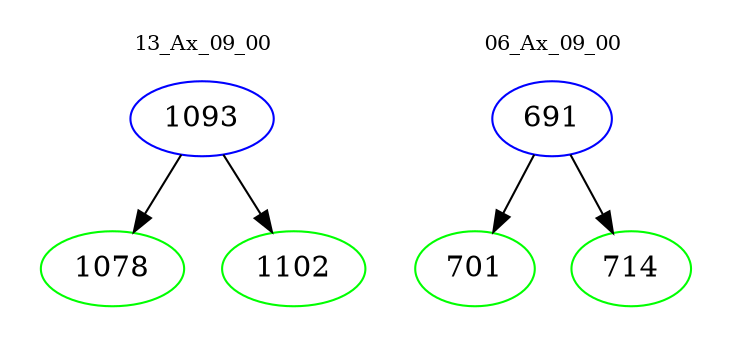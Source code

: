 digraph{
subgraph cluster_0 {
color = white
label = "13_Ax_09_00";
fontsize=10;
T0_1093 [label="1093", color="blue"]
T0_1093 -> T0_1078 [color="black"]
T0_1078 [label="1078", color="green"]
T0_1093 -> T0_1102 [color="black"]
T0_1102 [label="1102", color="green"]
}
subgraph cluster_1 {
color = white
label = "06_Ax_09_00";
fontsize=10;
T1_691 [label="691", color="blue"]
T1_691 -> T1_701 [color="black"]
T1_701 [label="701", color="green"]
T1_691 -> T1_714 [color="black"]
T1_714 [label="714", color="green"]
}
}
